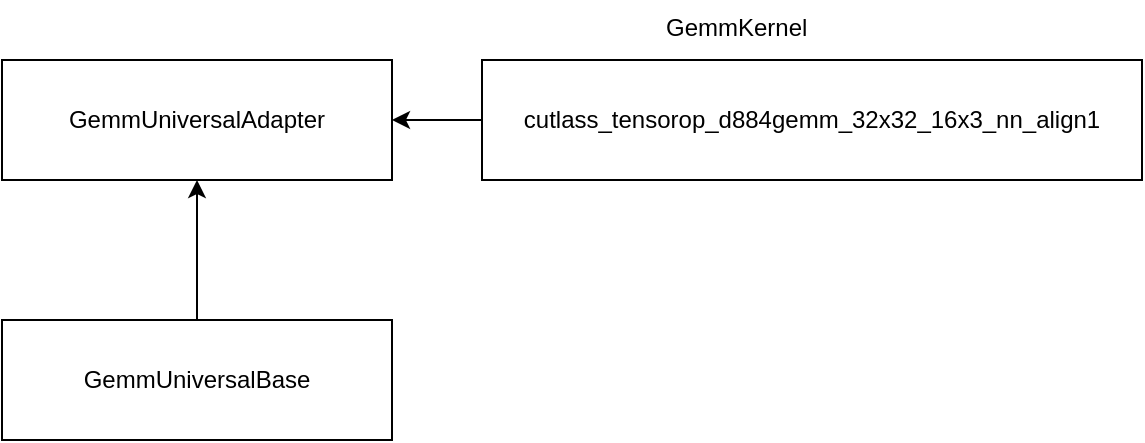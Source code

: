 <mxfile version="21.6.5" type="github">
  <diagram name="Page-1" id="6IKza2lpsUr6sdjIMytS">
    <mxGraphModel dx="794" dy="501" grid="1" gridSize="10" guides="1" tooltips="1" connect="1" arrows="1" fold="1" page="1" pageScale="1" pageWidth="850" pageHeight="1100" math="0" shadow="0">
      <root>
        <mxCell id="0" />
        <mxCell id="1" parent="0" />
        <mxCell id="lSijH3yCQFnMYCVT67lt-7" style="edgeStyle=orthogonalEdgeStyle;rounded=0;orthogonalLoop=1;jettySize=auto;html=1;exitX=0;exitY=0.5;exitDx=0;exitDy=0;entryX=1;entryY=0.5;entryDx=0;entryDy=0;" edge="1" parent="1" source="lSijH3yCQFnMYCVT67lt-1" target="lSijH3yCQFnMYCVT67lt-2">
          <mxGeometry relative="1" as="geometry" />
        </mxCell>
        <mxCell id="lSijH3yCQFnMYCVT67lt-1" value="cutlass_tensorop_d884gemm_32x32_16x3_nn_align1" style="rounded=0;whiteSpace=wrap;html=1;" vertex="1" parent="1">
          <mxGeometry x="390" y="280" width="330" height="60" as="geometry" />
        </mxCell>
        <mxCell id="lSijH3yCQFnMYCVT67lt-2" value="GemmUniversalAdapter" style="rounded=0;whiteSpace=wrap;html=1;" vertex="1" parent="1">
          <mxGeometry x="150" y="280" width="195" height="60" as="geometry" />
        </mxCell>
        <mxCell id="lSijH3yCQFnMYCVT67lt-6" style="edgeStyle=orthogonalEdgeStyle;rounded=0;orthogonalLoop=1;jettySize=auto;html=1;exitX=0.5;exitY=0;exitDx=0;exitDy=0;entryX=0.5;entryY=1;entryDx=0;entryDy=0;" edge="1" parent="1" source="lSijH3yCQFnMYCVT67lt-3" target="lSijH3yCQFnMYCVT67lt-2">
          <mxGeometry relative="1" as="geometry" />
        </mxCell>
        <mxCell id="lSijH3yCQFnMYCVT67lt-3" value="GemmUniversalBase" style="rounded=0;whiteSpace=wrap;html=1;" vertex="1" parent="1">
          <mxGeometry x="150" y="410" width="195" height="60" as="geometry" />
        </mxCell>
        <mxCell id="lSijH3yCQFnMYCVT67lt-8" value="GemmKernel" style="text;whiteSpace=wrap;" vertex="1" parent="1">
          <mxGeometry x="480" y="250" width="100" height="40" as="geometry" />
        </mxCell>
      </root>
    </mxGraphModel>
  </diagram>
</mxfile>
